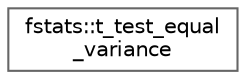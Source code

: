 digraph "Graphical Class Hierarchy"
{
 // LATEX_PDF_SIZE
  bgcolor="transparent";
  edge [fontname=Helvetica,fontsize=10,labelfontname=Helvetica,labelfontsize=10];
  node [fontname=Helvetica,fontsize=10,shape=box,height=0.2,width=0.4];
  rankdir="LR";
  Node0 [label="fstats::t_test_equal\l_variance",height=0.2,width=0.4,color="grey40", fillcolor="white", style="filled",URL="$interfacefstats_1_1t__test__equal__variance.html",tooltip="Computes the 2-tailed Student's T-Test for two data sets of assumed equivalent variances."];
}
